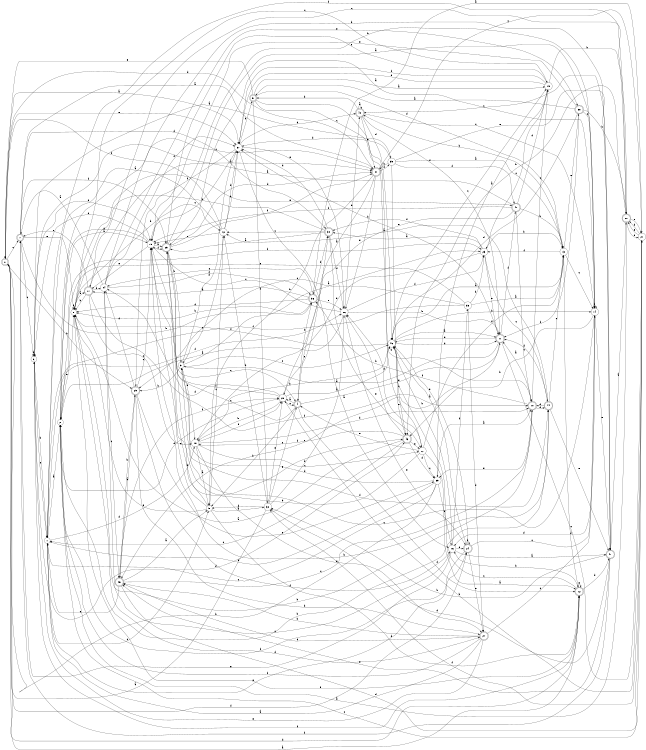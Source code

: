 digraph n39_2 {
__start0 [label="" shape="none"];

rankdir=LR;
size="8,5";

s0 [style="rounded,filled", color="black", fillcolor="white" shape="doublecircle", label="0"];
s1 [style="filled", color="black", fillcolor="white" shape="circle", label="1"];
s2 [style="filled", color="black", fillcolor="white" shape="circle", label="2"];
s3 [style="filled", color="black", fillcolor="white" shape="circle", label="3"];
s4 [style="rounded,filled", color="black", fillcolor="white" shape="doublecircle", label="4"];
s5 [style="rounded,filled", color="black", fillcolor="white" shape="doublecircle", label="5"];
s6 [style="filled", color="black", fillcolor="white" shape="circle", label="6"];
s7 [style="rounded,filled", color="black", fillcolor="white" shape="doublecircle", label="7"];
s8 [style="filled", color="black", fillcolor="white" shape="circle", label="8"];
s9 [style="filled", color="black", fillcolor="white" shape="circle", label="9"];
s10 [style="rounded,filled", color="black", fillcolor="white" shape="doublecircle", label="10"];
s11 [style="rounded,filled", color="black", fillcolor="white" shape="doublecircle", label="11"];
s12 [style="rounded,filled", color="black", fillcolor="white" shape="doublecircle", label="12"];
s13 [style="filled", color="black", fillcolor="white" shape="circle", label="13"];
s14 [style="filled", color="black", fillcolor="white" shape="circle", label="14"];
s15 [style="filled", color="black", fillcolor="white" shape="circle", label="15"];
s16 [style="filled", color="black", fillcolor="white" shape="circle", label="16"];
s17 [style="rounded,filled", color="black", fillcolor="white" shape="doublecircle", label="17"];
s18 [style="filled", color="black", fillcolor="white" shape="circle", label="18"];
s19 [style="filled", color="black", fillcolor="white" shape="circle", label="19"];
s20 [style="rounded,filled", color="black", fillcolor="white" shape="doublecircle", label="20"];
s21 [style="filled", color="black", fillcolor="white" shape="circle", label="21"];
s22 [style="filled", color="black", fillcolor="white" shape="circle", label="22"];
s23 [style="filled", color="black", fillcolor="white" shape="circle", label="23"];
s24 [style="rounded,filled", color="black", fillcolor="white" shape="doublecircle", label="24"];
s25 [style="rounded,filled", color="black", fillcolor="white" shape="doublecircle", label="25"];
s26 [style="filled", color="black", fillcolor="white" shape="circle", label="26"];
s27 [style="rounded,filled", color="black", fillcolor="white" shape="doublecircle", label="27"];
s28 [style="filled", color="black", fillcolor="white" shape="circle", label="28"];
s29 [style="rounded,filled", color="black", fillcolor="white" shape="doublecircle", label="29"];
s30 [style="rounded,filled", color="black", fillcolor="white" shape="doublecircle", label="30"];
s31 [style="rounded,filled", color="black", fillcolor="white" shape="doublecircle", label="31"];
s32 [style="filled", color="black", fillcolor="white" shape="circle", label="32"];
s33 [style="filled", color="black", fillcolor="white" shape="circle", label="33"];
s34 [style="filled", color="black", fillcolor="white" shape="circle", label="34"];
s35 [style="filled", color="black", fillcolor="white" shape="circle", label="35"];
s36 [style="rounded,filled", color="black", fillcolor="white" shape="doublecircle", label="36"];
s37 [style="filled", color="black", fillcolor="white" shape="circle", label="37"];
s38 [style="rounded,filled", color="black", fillcolor="white" shape="doublecircle", label="38"];
s39 [style="filled", color="black", fillcolor="white" shape="circle", label="39"];
s40 [style="rounded,filled", color="black", fillcolor="white" shape="doublecircle", label="40"];
s41 [style="rounded,filled", color="black", fillcolor="white" shape="doublecircle", label="41"];
s42 [style="filled", color="black", fillcolor="white" shape="circle", label="42"];
s43 [style="rounded,filled", color="black", fillcolor="white" shape="doublecircle", label="43"];
s44 [style="rounded,filled", color="black", fillcolor="white" shape="doublecircle", label="44"];
s45 [style="rounded,filled", color="black", fillcolor="white" shape="doublecircle", label="45"];
s46 [style="filled", color="black", fillcolor="white" shape="circle", label="46"];
s47 [style="rounded,filled", color="black", fillcolor="white" shape="doublecircle", label="47"];
s0 -> s37 [label="a"];
s0 -> s29 [label="b"];
s0 -> s7 [label="c"];
s0 -> s12 [label="d"];
s0 -> s37 [label="e"];
s0 -> s24 [label="f"];
s1 -> s2 [label="a"];
s1 -> s6 [label="b"];
s1 -> s9 [label="c"];
s1 -> s18 [label="d"];
s1 -> s24 [label="e"];
s1 -> s26 [label="f"];
s2 -> s15 [label="a"];
s2 -> s44 [label="b"];
s2 -> s31 [label="c"];
s2 -> s28 [label="d"];
s2 -> s8 [label="e"];
s2 -> s23 [label="f"];
s3 -> s23 [label="a"];
s3 -> s29 [label="b"];
s3 -> s46 [label="c"];
s3 -> s37 [label="d"];
s3 -> s18 [label="e"];
s3 -> s44 [label="f"];
s4 -> s28 [label="a"];
s4 -> s9 [label="b"];
s4 -> s25 [label="c"];
s4 -> s36 [label="d"];
s4 -> s11 [label="e"];
s4 -> s12 [label="f"];
s5 -> s19 [label="a"];
s5 -> s10 [label="b"];
s5 -> s22 [label="c"];
s5 -> s13 [label="d"];
s5 -> s0 [label="e"];
s5 -> s32 [label="f"];
s6 -> s35 [label="a"];
s6 -> s6 [label="b"];
s6 -> s1 [label="c"];
s6 -> s43 [label="d"];
s6 -> s15 [label="e"];
s6 -> s12 [label="f"];
s7 -> s31 [label="a"];
s7 -> s36 [label="b"];
s7 -> s6 [label="c"];
s7 -> s30 [label="d"];
s7 -> s8 [label="e"];
s7 -> s25 [label="f"];
s8 -> s17 [label="a"];
s8 -> s42 [label="b"];
s8 -> s19 [label="c"];
s8 -> s27 [label="d"];
s8 -> s47 [label="e"];
s8 -> s8 [label="f"];
s9 -> s32 [label="a"];
s9 -> s25 [label="b"];
s9 -> s42 [label="c"];
s9 -> s12 [label="d"];
s9 -> s15 [label="e"];
s9 -> s8 [label="f"];
s10 -> s11 [label="a"];
s10 -> s8 [label="b"];
s10 -> s19 [label="c"];
s10 -> s44 [label="d"];
s10 -> s39 [label="e"];
s10 -> s36 [label="f"];
s11 -> s3 [label="a"];
s11 -> s37 [label="b"];
s11 -> s21 [label="c"];
s11 -> s46 [label="d"];
s11 -> s45 [label="e"];
s11 -> s47 [label="f"];
s12 -> s0 [label="a"];
s12 -> s16 [label="b"];
s12 -> s46 [label="c"];
s12 -> s41 [label="d"];
s12 -> s12 [label="e"];
s12 -> s8 [label="f"];
s13 -> s46 [label="a"];
s13 -> s40 [label="b"];
s13 -> s14 [label="c"];
s13 -> s12 [label="d"];
s13 -> s38 [label="e"];
s13 -> s23 [label="f"];
s14 -> s25 [label="a"];
s14 -> s43 [label="b"];
s14 -> s3 [label="c"];
s14 -> s16 [label="d"];
s14 -> s41 [label="e"];
s14 -> s14 [label="f"];
s15 -> s25 [label="a"];
s15 -> s14 [label="b"];
s15 -> s2 [label="c"];
s15 -> s6 [label="d"];
s15 -> s17 [label="e"];
s15 -> s25 [label="f"];
s16 -> s41 [label="a"];
s16 -> s46 [label="b"];
s16 -> s34 [label="c"];
s16 -> s24 [label="d"];
s16 -> s7 [label="e"];
s16 -> s33 [label="f"];
s17 -> s31 [label="a"];
s17 -> s8 [label="b"];
s17 -> s18 [label="c"];
s17 -> s34 [label="d"];
s17 -> s7 [label="e"];
s17 -> s10 [label="f"];
s18 -> s9 [label="a"];
s18 -> s46 [label="b"];
s18 -> s22 [label="c"];
s18 -> s10 [label="d"];
s18 -> s27 [label="e"];
s18 -> s28 [label="f"];
s19 -> s39 [label="a"];
s19 -> s20 [label="b"];
s19 -> s23 [label="c"];
s19 -> s37 [label="d"];
s19 -> s25 [label="e"];
s19 -> s37 [label="f"];
s20 -> s2 [label="a"];
s20 -> s43 [label="b"];
s20 -> s17 [label="c"];
s20 -> s21 [label="d"];
s20 -> s21 [label="e"];
s20 -> s1 [label="f"];
s21 -> s36 [label="a"];
s21 -> s28 [label="b"];
s21 -> s2 [label="c"];
s21 -> s20 [label="d"];
s21 -> s20 [label="e"];
s21 -> s32 [label="f"];
s22 -> s12 [label="a"];
s22 -> s15 [label="b"];
s22 -> s39 [label="c"];
s22 -> s26 [label="d"];
s22 -> s4 [label="e"];
s22 -> s13 [label="f"];
s23 -> s30 [label="a"];
s23 -> s13 [label="b"];
s23 -> s44 [label="c"];
s23 -> s18 [label="d"];
s23 -> s11 [label="e"];
s23 -> s30 [label="f"];
s24 -> s46 [label="a"];
s24 -> s24 [label="b"];
s24 -> s14 [label="c"];
s24 -> s46 [label="d"];
s24 -> s27 [label="e"];
s24 -> s2 [label="f"];
s25 -> s14 [label="a"];
s25 -> s3 [label="b"];
s25 -> s4 [label="c"];
s25 -> s31 [label="d"];
s25 -> s43 [label="e"];
s25 -> s31 [label="f"];
s26 -> s2 [label="a"];
s26 -> s11 [label="b"];
s26 -> s15 [label="c"];
s26 -> s40 [label="d"];
s26 -> s24 [label="e"];
s26 -> s23 [label="f"];
s27 -> s1 [label="a"];
s27 -> s45 [label="b"];
s27 -> s14 [label="c"];
s27 -> s45 [label="d"];
s27 -> s6 [label="e"];
s27 -> s2 [label="f"];
s28 -> s46 [label="a"];
s28 -> s18 [label="b"];
s28 -> s4 [label="c"];
s28 -> s34 [label="d"];
s28 -> s30 [label="e"];
s28 -> s15 [label="f"];
s29 -> s45 [label="a"];
s29 -> s27 [label="b"];
s29 -> s15 [label="c"];
s29 -> s34 [label="d"];
s29 -> s39 [label="e"];
s29 -> s16 [label="f"];
s30 -> s25 [label="a"];
s30 -> s8 [label="b"];
s30 -> s42 [label="c"];
s30 -> s37 [label="d"];
s30 -> s22 [label="e"];
s30 -> s26 [label="f"];
s31 -> s4 [label="a"];
s31 -> s9 [label="b"];
s31 -> s21 [label="c"];
s31 -> s0 [label="d"];
s31 -> s26 [label="e"];
s31 -> s35 [label="f"];
s32 -> s0 [label="a"];
s32 -> s42 [label="b"];
s32 -> s4 [label="c"];
s32 -> s26 [label="d"];
s32 -> s28 [label="e"];
s32 -> s9 [label="f"];
s33 -> s13 [label="a"];
s33 -> s23 [label="b"];
s33 -> s29 [label="c"];
s33 -> s27 [label="d"];
s33 -> s2 [label="e"];
s33 -> s1 [label="f"];
s34 -> s7 [label="a"];
s34 -> s41 [label="b"];
s34 -> s45 [label="c"];
s34 -> s37 [label="d"];
s34 -> s38 [label="e"];
s34 -> s36 [label="f"];
s35 -> s13 [label="a"];
s35 -> s31 [label="b"];
s35 -> s43 [label="c"];
s35 -> s37 [label="d"];
s35 -> s41 [label="e"];
s35 -> s47 [label="f"];
s36 -> s17 [label="a"];
s36 -> s8 [label="b"];
s36 -> s34 [label="c"];
s36 -> s8 [label="d"];
s36 -> s26 [label="e"];
s36 -> s30 [label="f"];
s37 -> s16 [label="a"];
s37 -> s5 [label="b"];
s37 -> s15 [label="c"];
s37 -> s40 [label="d"];
s37 -> s26 [label="e"];
s37 -> s29 [label="f"];
s38 -> s5 [label="a"];
s38 -> s20 [label="b"];
s38 -> s14 [label="c"];
s38 -> s46 [label="d"];
s38 -> s15 [label="e"];
s38 -> s11 [label="f"];
s39 -> s10 [label="a"];
s39 -> s0 [label="b"];
s39 -> s1 [label="c"];
s39 -> s3 [label="d"];
s39 -> s1 [label="e"];
s39 -> s16 [label="f"];
s40 -> s40 [label="a"];
s40 -> s5 [label="b"];
s40 -> s14 [label="c"];
s40 -> s46 [label="d"];
s40 -> s31 [label="e"];
s40 -> s11 [label="f"];
s41 -> s20 [label="a"];
s41 -> s32 [label="b"];
s41 -> s40 [label="c"];
s41 -> s32 [label="d"];
s41 -> s45 [label="e"];
s41 -> s7 [label="f"];
s42 -> s1 [label="a"];
s42 -> s37 [label="b"];
s42 -> s3 [label="c"];
s42 -> s37 [label="d"];
s42 -> s15 [label="e"];
s42 -> s0 [label="f"];
s43 -> s8 [label="a"];
s43 -> s26 [label="b"];
s43 -> s1 [label="c"];
s43 -> s39 [label="d"];
s43 -> s22 [label="e"];
s43 -> s18 [label="f"];
s44 -> s42 [label="a"];
s44 -> s15 [label="b"];
s44 -> s13 [label="c"];
s44 -> s10 [label="d"];
s44 -> s41 [label="e"];
s44 -> s11 [label="f"];
s45 -> s9 [label="a"];
s45 -> s29 [label="b"];
s45 -> s10 [label="c"];
s45 -> s21 [label="d"];
s45 -> s1 [label="e"];
s45 -> s28 [label="f"];
s46 -> s11 [label="a"];
s46 -> s14 [label="b"];
s46 -> s19 [label="c"];
s46 -> s11 [label="d"];
s46 -> s43 [label="e"];
s46 -> s8 [label="f"];
s47 -> s6 [label="a"];
s47 -> s13 [label="b"];
s47 -> s10 [label="c"];
s47 -> s19 [label="d"];
s47 -> s28 [label="e"];
s47 -> s15 [label="f"];

}